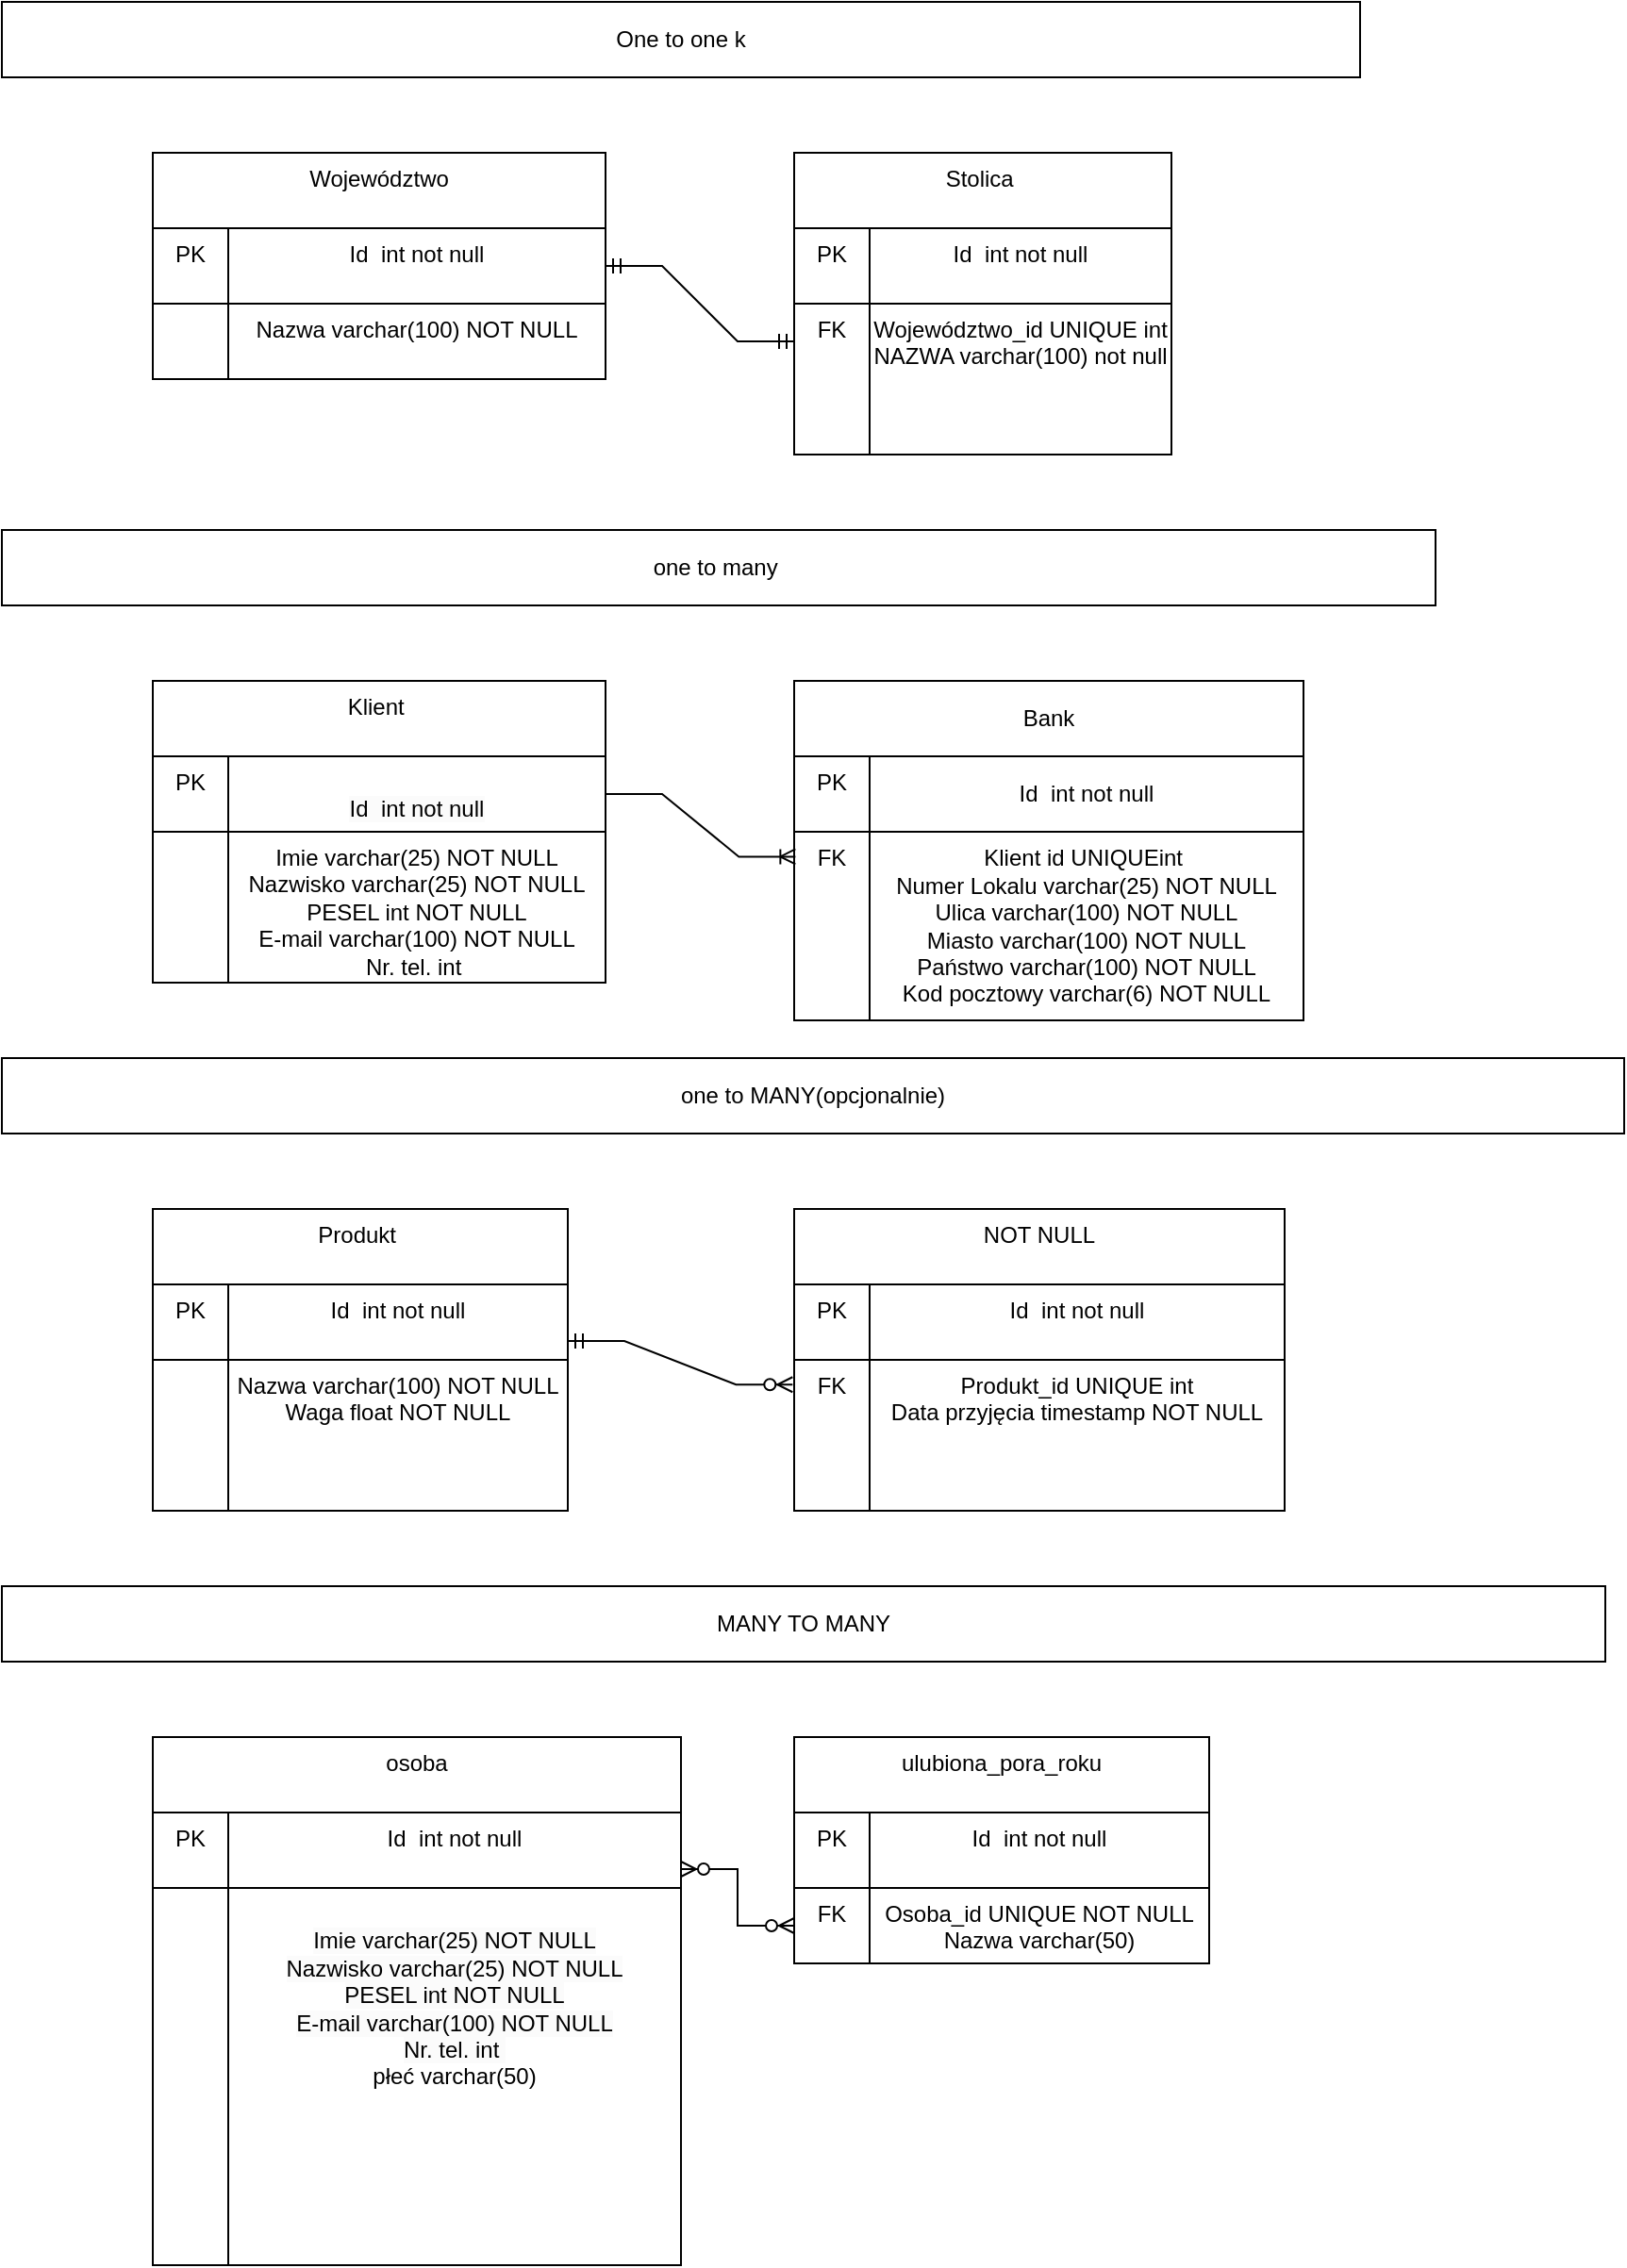 <mxfile version="21.0.6" type="github">
  <diagram name="Strona-1" id="r4Ll1ODWKA_QCordqDJH">
    <mxGraphModel dx="1043" dy="541" grid="1" gridSize="10" guides="1" tooltips="1" connect="1" arrows="1" fold="1" page="1" pageScale="1" pageWidth="850" pageHeight="1100" math="0" shadow="0">
      <root>
        <mxCell id="0" />
        <mxCell id="1" parent="0" />
        <mxCell id="zy4ub2rE6WTPkUcC4bp9-1" value="Nazwa varchar(100) NOT NULL" style="rounded=0;whiteSpace=wrap;html=1;verticalAlign=top;" vertex="1" parent="1">
          <mxGeometry x="120" y="160" width="200" height="40" as="geometry" />
        </mxCell>
        <mxCell id="zy4ub2rE6WTPkUcC4bp9-2" value="" style="rounded=0;whiteSpace=wrap;html=1;verticalAlign=top;" vertex="1" parent="1">
          <mxGeometry x="80" y="160" width="40" height="40" as="geometry" />
        </mxCell>
        <mxCell id="zy4ub2rE6WTPkUcC4bp9-3" value="Id&amp;nbsp; int not null" style="rounded=0;whiteSpace=wrap;html=1;verticalAlign=top;" vertex="1" parent="1">
          <mxGeometry x="120" y="120" width="200" height="40" as="geometry" />
        </mxCell>
        <mxCell id="zy4ub2rE6WTPkUcC4bp9-4" value="PK" style="rounded=0;whiteSpace=wrap;html=1;verticalAlign=top;" vertex="1" parent="1">
          <mxGeometry x="80" y="120" width="40" height="40" as="geometry" />
        </mxCell>
        <mxCell id="zy4ub2rE6WTPkUcC4bp9-5" value="Województwo" style="rounded=0;whiteSpace=wrap;html=1;verticalAlign=top;" vertex="1" parent="1">
          <mxGeometry x="80" y="80" width="240" height="40" as="geometry" />
        </mxCell>
        <mxCell id="zy4ub2rE6WTPkUcC4bp9-6" value="Województwo_id UNIQUE int&lt;br&gt;NAZWA varchar(100) not null" style="rounded=0;whiteSpace=wrap;html=1;verticalAlign=top;" vertex="1" parent="1">
          <mxGeometry x="460" y="160" width="160" height="80" as="geometry" />
        </mxCell>
        <mxCell id="zy4ub2rE6WTPkUcC4bp9-7" value="FK" style="rounded=0;whiteSpace=wrap;html=1;verticalAlign=top;" vertex="1" parent="1">
          <mxGeometry x="420" y="160" width="40" height="80" as="geometry" />
        </mxCell>
        <mxCell id="zy4ub2rE6WTPkUcC4bp9-8" value="" style="rounded=0;whiteSpace=wrap;html=1;verticalAlign=top;" vertex="1" parent="1">
          <mxGeometry x="460" y="120" width="160" height="40" as="geometry" />
        </mxCell>
        <mxCell id="zy4ub2rE6WTPkUcC4bp9-9" value="" style="rounded=0;whiteSpace=wrap;html=1;verticalAlign=top;" vertex="1" parent="1">
          <mxGeometry x="420" y="120" width="40" height="40" as="geometry" />
        </mxCell>
        <mxCell id="zy4ub2rE6WTPkUcC4bp9-10" value="Stolica&amp;nbsp;" style="rounded=0;whiteSpace=wrap;html=1;verticalAlign=top;" vertex="1" parent="1">
          <mxGeometry x="420" y="80" width="200" height="40" as="geometry" />
        </mxCell>
        <mxCell id="zy4ub2rE6WTPkUcC4bp9-11" value="One to one k" style="rounded=0;whiteSpace=wrap;html=1;" vertex="1" parent="1">
          <mxGeometry width="720" height="40" as="geometry" />
        </mxCell>
        <mxCell id="zy4ub2rE6WTPkUcC4bp9-14" value="Imie varchar(25) NOT NULL&lt;br&gt;Nazwisko varchar(25) NOT NULL&lt;br&gt;PESEL int NOT NULL&lt;br&gt;E-mail varchar(100) NOT NULL&lt;br&gt;Nr. tel. int&amp;nbsp;" style="rounded=0;whiteSpace=wrap;html=1;verticalAlign=top;" vertex="1" parent="1">
          <mxGeometry x="120" y="440" width="200" height="80" as="geometry" />
        </mxCell>
        <mxCell id="zy4ub2rE6WTPkUcC4bp9-15" value="" style="rounded=0;whiteSpace=wrap;html=1;verticalAlign=top;" vertex="1" parent="1">
          <mxGeometry x="80" y="440" width="40" height="80" as="geometry" />
        </mxCell>
        <mxCell id="zy4ub2rE6WTPkUcC4bp9-16" value="&#xa;&lt;span style=&quot;color: rgb(0, 0, 0); font-family: Helvetica; font-size: 12px; font-style: normal; font-variant-ligatures: normal; font-variant-caps: normal; font-weight: 400; letter-spacing: normal; orphans: 2; text-align: center; text-indent: 0px; text-transform: none; widows: 2; word-spacing: 0px; -webkit-text-stroke-width: 0px; background-color: rgb(251, 251, 251); text-decoration-thickness: initial; text-decoration-style: initial; text-decoration-color: initial; float: none; display: inline !important;&quot;&gt;Id&amp;nbsp; int not null&lt;/span&gt;&#xa;&#xa;" style="rounded=0;whiteSpace=wrap;html=1;verticalAlign=top;" vertex="1" parent="1">
          <mxGeometry x="120" y="400" width="200" height="40" as="geometry" />
        </mxCell>
        <mxCell id="zy4ub2rE6WTPkUcC4bp9-17" value="" style="rounded=0;whiteSpace=wrap;html=1;verticalAlign=top;" vertex="1" parent="1">
          <mxGeometry x="80" y="400" width="40" height="40" as="geometry" />
        </mxCell>
        <mxCell id="zy4ub2rE6WTPkUcC4bp9-18" value="Klient&amp;nbsp;" style="rounded=0;whiteSpace=wrap;html=1;verticalAlign=top;" vertex="1" parent="1">
          <mxGeometry x="80" y="360" width="240" height="40" as="geometry" />
        </mxCell>
        <mxCell id="zy4ub2rE6WTPkUcC4bp9-19" value="Klient id UNIQUEint&amp;nbsp;&lt;br&gt;Numer Lokalu varchar(25) NOT NULL&lt;br&gt;Ulica varchar(100) NOT NULL&lt;br&gt;Miasto varchar(100) NOT NULL&lt;br&gt;Państwo varchar(100) NOT NULL&lt;br&gt;Kod pocztowy varchar(6) NOT NULL" style="rounded=0;whiteSpace=wrap;html=1;" vertex="1" parent="1">
          <mxGeometry x="460" y="440" width="230" height="100" as="geometry" />
        </mxCell>
        <mxCell id="zy4ub2rE6WTPkUcC4bp9-20" value="FK" style="rounded=0;whiteSpace=wrap;html=1;verticalAlign=top;" vertex="1" parent="1">
          <mxGeometry x="420" y="440" width="40" height="100" as="geometry" />
        </mxCell>
        <mxCell id="zy4ub2rE6WTPkUcC4bp9-21" value="" style="rounded=0;whiteSpace=wrap;html=1;verticalAlign=top;" vertex="1" parent="1">
          <mxGeometry x="460" y="400" width="160" height="40" as="geometry" />
        </mxCell>
        <mxCell id="zy4ub2rE6WTPkUcC4bp9-22" value="" style="rounded=0;whiteSpace=wrap;html=1;verticalAlign=top;" vertex="1" parent="1">
          <mxGeometry x="420" y="400" width="40" height="40" as="geometry" />
        </mxCell>
        <mxCell id="zy4ub2rE6WTPkUcC4bp9-23" value="Bank" style="rounded=0;whiteSpace=wrap;html=1;" vertex="1" parent="1">
          <mxGeometry x="420" y="360" width="270" height="40" as="geometry" />
        </mxCell>
        <mxCell id="zy4ub2rE6WTPkUcC4bp9-24" value="one to many&amp;nbsp;" style="rounded=0;whiteSpace=wrap;html=1;" vertex="1" parent="1">
          <mxGeometry y="280" width="760" height="40" as="geometry" />
        </mxCell>
        <mxCell id="zy4ub2rE6WTPkUcC4bp9-25" value="Nazwa varchar(100) NOT NULL&lt;br&gt;Waga float NOT NULL" style="rounded=0;whiteSpace=wrap;html=1;verticalAlign=top;" vertex="1" parent="1">
          <mxGeometry x="120" y="720" width="180" height="80" as="geometry" />
        </mxCell>
        <mxCell id="zy4ub2rE6WTPkUcC4bp9-26" value="" style="rounded=0;whiteSpace=wrap;html=1;verticalAlign=top;" vertex="1" parent="1">
          <mxGeometry x="80" y="720" width="40" height="80" as="geometry" />
        </mxCell>
        <mxCell id="zy4ub2rE6WTPkUcC4bp9-27" value="" style="rounded=0;whiteSpace=wrap;html=1;verticalAlign=top;" vertex="1" parent="1">
          <mxGeometry x="120" y="680" width="160" height="40" as="geometry" />
        </mxCell>
        <mxCell id="zy4ub2rE6WTPkUcC4bp9-28" value="" style="rounded=0;whiteSpace=wrap;html=1;verticalAlign=top;" vertex="1" parent="1">
          <mxGeometry x="80" y="680" width="40" height="40" as="geometry" />
        </mxCell>
        <mxCell id="zy4ub2rE6WTPkUcC4bp9-29" value="Produkt&amp;nbsp;" style="rounded=0;whiteSpace=wrap;html=1;verticalAlign=top;" vertex="1" parent="1">
          <mxGeometry x="80" y="640" width="220" height="40" as="geometry" />
        </mxCell>
        <mxCell id="zy4ub2rE6WTPkUcC4bp9-30" value="Produkt_id UNIQUE int&lt;br&gt;Data przyjęcia timestamp NOT NULL" style="rounded=0;whiteSpace=wrap;html=1;verticalAlign=top;" vertex="1" parent="1">
          <mxGeometry x="460" y="720" width="220" height="80" as="geometry" />
        </mxCell>
        <mxCell id="zy4ub2rE6WTPkUcC4bp9-31" value="FK" style="rounded=0;whiteSpace=wrap;html=1;verticalAlign=top;" vertex="1" parent="1">
          <mxGeometry x="420" y="720" width="40" height="80" as="geometry" />
        </mxCell>
        <mxCell id="zy4ub2rE6WTPkUcC4bp9-32" value="" style="rounded=0;whiteSpace=wrap;html=1;verticalAlign=top;" vertex="1" parent="1">
          <mxGeometry x="460" y="680" width="160" height="40" as="geometry" />
        </mxCell>
        <mxCell id="zy4ub2rE6WTPkUcC4bp9-33" value="" style="rounded=0;whiteSpace=wrap;html=1;verticalAlign=top;" vertex="1" parent="1">
          <mxGeometry x="420" y="680" width="40" height="40" as="geometry" />
        </mxCell>
        <mxCell id="zy4ub2rE6WTPkUcC4bp9-34" value="NOT NULL" style="rounded=0;whiteSpace=wrap;html=1;verticalAlign=top;" vertex="1" parent="1">
          <mxGeometry x="420" y="640" width="260" height="40" as="geometry" />
        </mxCell>
        <mxCell id="zy4ub2rE6WTPkUcC4bp9-35" value="&lt;br&gt;&lt;span style=&quot;color: rgb(0, 0, 0); font-family: Helvetica; font-size: 12px; font-style: normal; font-variant-ligatures: normal; font-variant-caps: normal; font-weight: 400; letter-spacing: normal; orphans: 2; text-align: center; text-indent: 0px; text-transform: none; widows: 2; word-spacing: 0px; -webkit-text-stroke-width: 0px; background-color: rgb(251, 251, 251); text-decoration-thickness: initial; text-decoration-style: initial; text-decoration-color: initial; float: none; display: inline !important;&quot;&gt;Imie varchar(25) NOT NULL&lt;/span&gt;&lt;br style=&quot;border-color: var(--border-color); color: rgb(0, 0, 0); font-family: Helvetica; font-size: 12px; font-style: normal; font-variant-ligatures: normal; font-variant-caps: normal; font-weight: 400; letter-spacing: normal; orphans: 2; text-align: center; text-indent: 0px; text-transform: none; widows: 2; word-spacing: 0px; -webkit-text-stroke-width: 0px; background-color: rgb(251, 251, 251); text-decoration-thickness: initial; text-decoration-style: initial; text-decoration-color: initial;&quot;&gt;&lt;span style=&quot;color: rgb(0, 0, 0); font-family: Helvetica; font-size: 12px; font-style: normal; font-variant-ligatures: normal; font-variant-caps: normal; font-weight: 400; letter-spacing: normal; orphans: 2; text-align: center; text-indent: 0px; text-transform: none; widows: 2; word-spacing: 0px; -webkit-text-stroke-width: 0px; background-color: rgb(251, 251, 251); text-decoration-thickness: initial; text-decoration-style: initial; text-decoration-color: initial; float: none; display: inline !important;&quot;&gt;Nazwisko varchar(25) NOT NULL&lt;/span&gt;&lt;br style=&quot;border-color: var(--border-color); color: rgb(0, 0, 0); font-family: Helvetica; font-size: 12px; font-style: normal; font-variant-ligatures: normal; font-variant-caps: normal; font-weight: 400; letter-spacing: normal; orphans: 2; text-align: center; text-indent: 0px; text-transform: none; widows: 2; word-spacing: 0px; -webkit-text-stroke-width: 0px; background-color: rgb(251, 251, 251); text-decoration-thickness: initial; text-decoration-style: initial; text-decoration-color: initial;&quot;&gt;&lt;span style=&quot;color: rgb(0, 0, 0); font-family: Helvetica; font-size: 12px; font-style: normal; font-variant-ligatures: normal; font-variant-caps: normal; font-weight: 400; letter-spacing: normal; orphans: 2; text-align: center; text-indent: 0px; text-transform: none; widows: 2; word-spacing: 0px; -webkit-text-stroke-width: 0px; background-color: rgb(251, 251, 251); text-decoration-thickness: initial; text-decoration-style: initial; text-decoration-color: initial; float: none; display: inline !important;&quot;&gt;PESEL int NOT NULL&lt;/span&gt;&lt;br style=&quot;border-color: var(--border-color); color: rgb(0, 0, 0); font-family: Helvetica; font-size: 12px; font-style: normal; font-variant-ligatures: normal; font-variant-caps: normal; font-weight: 400; letter-spacing: normal; orphans: 2; text-align: center; text-indent: 0px; text-transform: none; widows: 2; word-spacing: 0px; -webkit-text-stroke-width: 0px; background-color: rgb(251, 251, 251); text-decoration-thickness: initial; text-decoration-style: initial; text-decoration-color: initial;&quot;&gt;&lt;span style=&quot;color: rgb(0, 0, 0); font-family: Helvetica; font-size: 12px; font-style: normal; font-variant-ligatures: normal; font-variant-caps: normal; font-weight: 400; letter-spacing: normal; orphans: 2; text-align: center; text-indent: 0px; text-transform: none; widows: 2; word-spacing: 0px; -webkit-text-stroke-width: 0px; background-color: rgb(251, 251, 251); text-decoration-thickness: initial; text-decoration-style: initial; text-decoration-color: initial; float: none; display: inline !important;&quot;&gt;E-mail varchar(100) NOT NULL&lt;/span&gt;&lt;br style=&quot;border-color: var(--border-color); color: rgb(0, 0, 0); font-family: Helvetica; font-size: 12px; font-style: normal; font-variant-ligatures: normal; font-variant-caps: normal; font-weight: 400; letter-spacing: normal; orphans: 2; text-align: center; text-indent: 0px; text-transform: none; widows: 2; word-spacing: 0px; -webkit-text-stroke-width: 0px; background-color: rgb(251, 251, 251); text-decoration-thickness: initial; text-decoration-style: initial; text-decoration-color: initial;&quot;&gt;&lt;span style=&quot;color: rgb(0, 0, 0); font-family: Helvetica; font-size: 12px; font-style: normal; font-variant-ligatures: normal; font-variant-caps: normal; font-weight: 400; letter-spacing: normal; orphans: 2; text-align: center; text-indent: 0px; text-transform: none; widows: 2; word-spacing: 0px; -webkit-text-stroke-width: 0px; background-color: rgb(251, 251, 251); text-decoration-thickness: initial; text-decoration-style: initial; text-decoration-color: initial; float: none; display: inline !important;&quot;&gt;Nr. tel. int&amp;nbsp;&lt;/span&gt;&lt;br&gt;płeć varchar(50)" style="rounded=0;whiteSpace=wrap;html=1;verticalAlign=top;" vertex="1" parent="1">
          <mxGeometry x="120" y="1000" width="240" height="200" as="geometry" />
        </mxCell>
        <mxCell id="zy4ub2rE6WTPkUcC4bp9-36" value="" style="rounded=0;whiteSpace=wrap;html=1;verticalAlign=top;" vertex="1" parent="1">
          <mxGeometry x="80" y="1000" width="40" height="200" as="geometry" />
        </mxCell>
        <mxCell id="zy4ub2rE6WTPkUcC4bp9-37" value="" style="rounded=0;whiteSpace=wrap;html=1;verticalAlign=top;" vertex="1" parent="1">
          <mxGeometry x="120" y="960" width="160" height="40" as="geometry" />
        </mxCell>
        <mxCell id="zy4ub2rE6WTPkUcC4bp9-38" value="" style="rounded=0;whiteSpace=wrap;html=1;verticalAlign=top;" vertex="1" parent="1">
          <mxGeometry x="80" y="960" width="40" height="40" as="geometry" />
        </mxCell>
        <mxCell id="zy4ub2rE6WTPkUcC4bp9-39" value="osoba" style="rounded=0;whiteSpace=wrap;html=1;verticalAlign=top;" vertex="1" parent="1">
          <mxGeometry x="80" y="920" width="280" height="40" as="geometry" />
        </mxCell>
        <mxCell id="zy4ub2rE6WTPkUcC4bp9-40" value="Osoba_id UNIQUE NOT NULL&lt;br&gt;Nazwa varchar(50)" style="rounded=0;whiteSpace=wrap;html=1;verticalAlign=top;" vertex="1" parent="1">
          <mxGeometry x="460" y="1000" width="180" height="40" as="geometry" />
        </mxCell>
        <mxCell id="zy4ub2rE6WTPkUcC4bp9-41" value="FK&lt;br&gt;" style="rounded=0;whiteSpace=wrap;html=1;verticalAlign=top;" vertex="1" parent="1">
          <mxGeometry x="420" y="1000" width="40" height="40" as="geometry" />
        </mxCell>
        <mxCell id="zy4ub2rE6WTPkUcC4bp9-42" value="" style="rounded=0;whiteSpace=wrap;html=1;verticalAlign=top;" vertex="1" parent="1">
          <mxGeometry x="460" y="960" width="160" height="40" as="geometry" />
        </mxCell>
        <mxCell id="zy4ub2rE6WTPkUcC4bp9-43" value="" style="rounded=0;whiteSpace=wrap;html=1;verticalAlign=top;" vertex="1" parent="1">
          <mxGeometry x="420" y="960" width="40" height="40" as="geometry" />
        </mxCell>
        <mxCell id="zy4ub2rE6WTPkUcC4bp9-44" value="ulubiona_pora_roku" style="rounded=0;whiteSpace=wrap;html=1;verticalAlign=top;" vertex="1" parent="1">
          <mxGeometry x="420" y="920" width="220" height="40" as="geometry" />
        </mxCell>
        <mxCell id="zy4ub2rE6WTPkUcC4bp9-45" value="one to MANY(opcjonalnie)" style="rounded=0;whiteSpace=wrap;html=1;" vertex="1" parent="1">
          <mxGeometry y="560" width="860" height="40" as="geometry" />
        </mxCell>
        <mxCell id="zy4ub2rE6WTPkUcC4bp9-46" value="MANY TO MANY" style="rounded=0;whiteSpace=wrap;html=1;" vertex="1" parent="1">
          <mxGeometry y="840" width="850" height="40" as="geometry" />
        </mxCell>
        <mxCell id="zy4ub2rE6WTPkUcC4bp9-49" value="PK" style="rounded=0;whiteSpace=wrap;html=1;verticalAlign=top;" vertex="1" parent="1">
          <mxGeometry x="420" y="120" width="40" height="40" as="geometry" />
        </mxCell>
        <mxCell id="zy4ub2rE6WTPkUcC4bp9-50" value="Id&amp;nbsp; int not null" style="rounded=0;whiteSpace=wrap;html=1;verticalAlign=top;" vertex="1" parent="1">
          <mxGeometry x="460" y="120" width="160" height="40" as="geometry" />
        </mxCell>
        <mxCell id="zy4ub2rE6WTPkUcC4bp9-54" value="" style="edgeStyle=entityRelationEdgeStyle;fontSize=12;html=1;endArrow=ERmandOne;startArrow=ERmandOne;rounded=0;entryX=0;entryY=0.25;entryDx=0;entryDy=0;verticalAlign=top;" edge="1" parent="1" target="zy4ub2rE6WTPkUcC4bp9-7">
          <mxGeometry width="100" height="100" relative="1" as="geometry">
            <mxPoint x="320" y="140" as="sourcePoint" />
            <mxPoint x="420" y="40" as="targetPoint" />
          </mxGeometry>
        </mxCell>
        <mxCell id="zy4ub2rE6WTPkUcC4bp9-55" value="" style="edgeStyle=entityRelationEdgeStyle;fontSize=12;html=1;endArrow=ERoneToMany;rounded=0;exitX=1;exitY=0.5;exitDx=0;exitDy=0;entryX=0.017;entryY=0.132;entryDx=0;entryDy=0;entryPerimeter=0;verticalAlign=top;" edge="1" parent="1" source="zy4ub2rE6WTPkUcC4bp9-16" target="zy4ub2rE6WTPkUcC4bp9-20">
          <mxGeometry width="100" height="100" relative="1" as="geometry">
            <mxPoint x="480" y="530" as="sourcePoint" />
            <mxPoint x="580" y="430" as="targetPoint" />
          </mxGeometry>
        </mxCell>
        <mxCell id="zy4ub2rE6WTPkUcC4bp9-56" value="PK" style="rounded=0;whiteSpace=wrap;html=1;verticalAlign=top;" vertex="1" parent="1">
          <mxGeometry x="420" y="400" width="40" height="40" as="geometry" />
        </mxCell>
        <mxCell id="zy4ub2rE6WTPkUcC4bp9-57" value="PK" style="rounded=0;whiteSpace=wrap;html=1;verticalAlign=top;" vertex="1" parent="1">
          <mxGeometry x="80" y="400" width="40" height="40" as="geometry" />
        </mxCell>
        <mxCell id="zy4ub2rE6WTPkUcC4bp9-58" value="Id&amp;nbsp; int not null" style="rounded=0;whiteSpace=wrap;html=1;verticalAlign=top;" vertex="1" parent="1">
          <mxGeometry x="120" y="680" width="180" height="40" as="geometry" />
        </mxCell>
        <mxCell id="zy4ub2rE6WTPkUcC4bp9-59" value="Id&amp;nbsp; int not null" style="rounded=0;whiteSpace=wrap;html=1;" vertex="1" parent="1">
          <mxGeometry x="460" y="400" width="230" height="40" as="geometry" />
        </mxCell>
        <mxCell id="zy4ub2rE6WTPkUcC4bp9-62" value="PK" style="rounded=0;whiteSpace=wrap;html=1;verticalAlign=top;" vertex="1" parent="1">
          <mxGeometry x="80" y="680" width="40" height="40" as="geometry" />
        </mxCell>
        <mxCell id="zy4ub2rE6WTPkUcC4bp9-63" value="PK" style="rounded=0;whiteSpace=wrap;html=1;verticalAlign=top;" vertex="1" parent="1">
          <mxGeometry x="420" y="680" width="40" height="40" as="geometry" />
        </mxCell>
        <mxCell id="zy4ub2rE6WTPkUcC4bp9-64" value="Id&amp;nbsp; int not null" style="rounded=0;whiteSpace=wrap;html=1;verticalAlign=top;" vertex="1" parent="1">
          <mxGeometry x="460" y="680" width="220" height="40" as="geometry" />
        </mxCell>
        <mxCell id="zy4ub2rE6WTPkUcC4bp9-69" value="" style="edgeStyle=entityRelationEdgeStyle;fontSize=12;html=1;endArrow=ERzeroToMany;startArrow=ERmandOne;rounded=0;entryX=-0.021;entryY=0.164;entryDx=0;entryDy=0;entryPerimeter=0;exitX=1;exitY=0.75;exitDx=0;exitDy=0;verticalAlign=top;" edge="1" parent="1" source="zy4ub2rE6WTPkUcC4bp9-58" target="zy4ub2rE6WTPkUcC4bp9-31">
          <mxGeometry width="100" height="100" relative="1" as="geometry">
            <mxPoint x="310" y="730" as="sourcePoint" />
            <mxPoint x="410" y="730" as="targetPoint" />
          </mxGeometry>
        </mxCell>
        <mxCell id="zy4ub2rE6WTPkUcC4bp9-71" value="PK" style="rounded=0;whiteSpace=wrap;html=1;verticalAlign=top;" vertex="1" parent="1">
          <mxGeometry x="420" y="960" width="40" height="40" as="geometry" />
        </mxCell>
        <mxCell id="zy4ub2rE6WTPkUcC4bp9-72" value="Id&amp;nbsp; int not null" style="rounded=0;whiteSpace=wrap;html=1;verticalAlign=top;" vertex="1" parent="1">
          <mxGeometry x="460" y="960" width="180" height="40" as="geometry" />
        </mxCell>
        <mxCell id="zy4ub2rE6WTPkUcC4bp9-73" value="Id&amp;nbsp; int not null" style="rounded=0;whiteSpace=wrap;html=1;verticalAlign=top;" vertex="1" parent="1">
          <mxGeometry x="120" y="960" width="240" height="40" as="geometry" />
        </mxCell>
        <mxCell id="zy4ub2rE6WTPkUcC4bp9-74" value="PK" style="rounded=0;whiteSpace=wrap;html=1;verticalAlign=top;" vertex="1" parent="1">
          <mxGeometry x="80" y="960" width="40" height="40" as="geometry" />
        </mxCell>
        <mxCell id="zy4ub2rE6WTPkUcC4bp9-77" value="" style="edgeStyle=entityRelationEdgeStyle;fontSize=12;html=1;endArrow=ERzeroToMany;endFill=1;startArrow=ERzeroToMany;rounded=0;exitX=1;exitY=0.75;exitDx=0;exitDy=0;" edge="1" parent="1" source="zy4ub2rE6WTPkUcC4bp9-73">
          <mxGeometry width="100" height="100" relative="1" as="geometry">
            <mxPoint x="350" y="1120" as="sourcePoint" />
            <mxPoint x="420" y="1020" as="targetPoint" />
          </mxGeometry>
        </mxCell>
      </root>
    </mxGraphModel>
  </diagram>
</mxfile>
